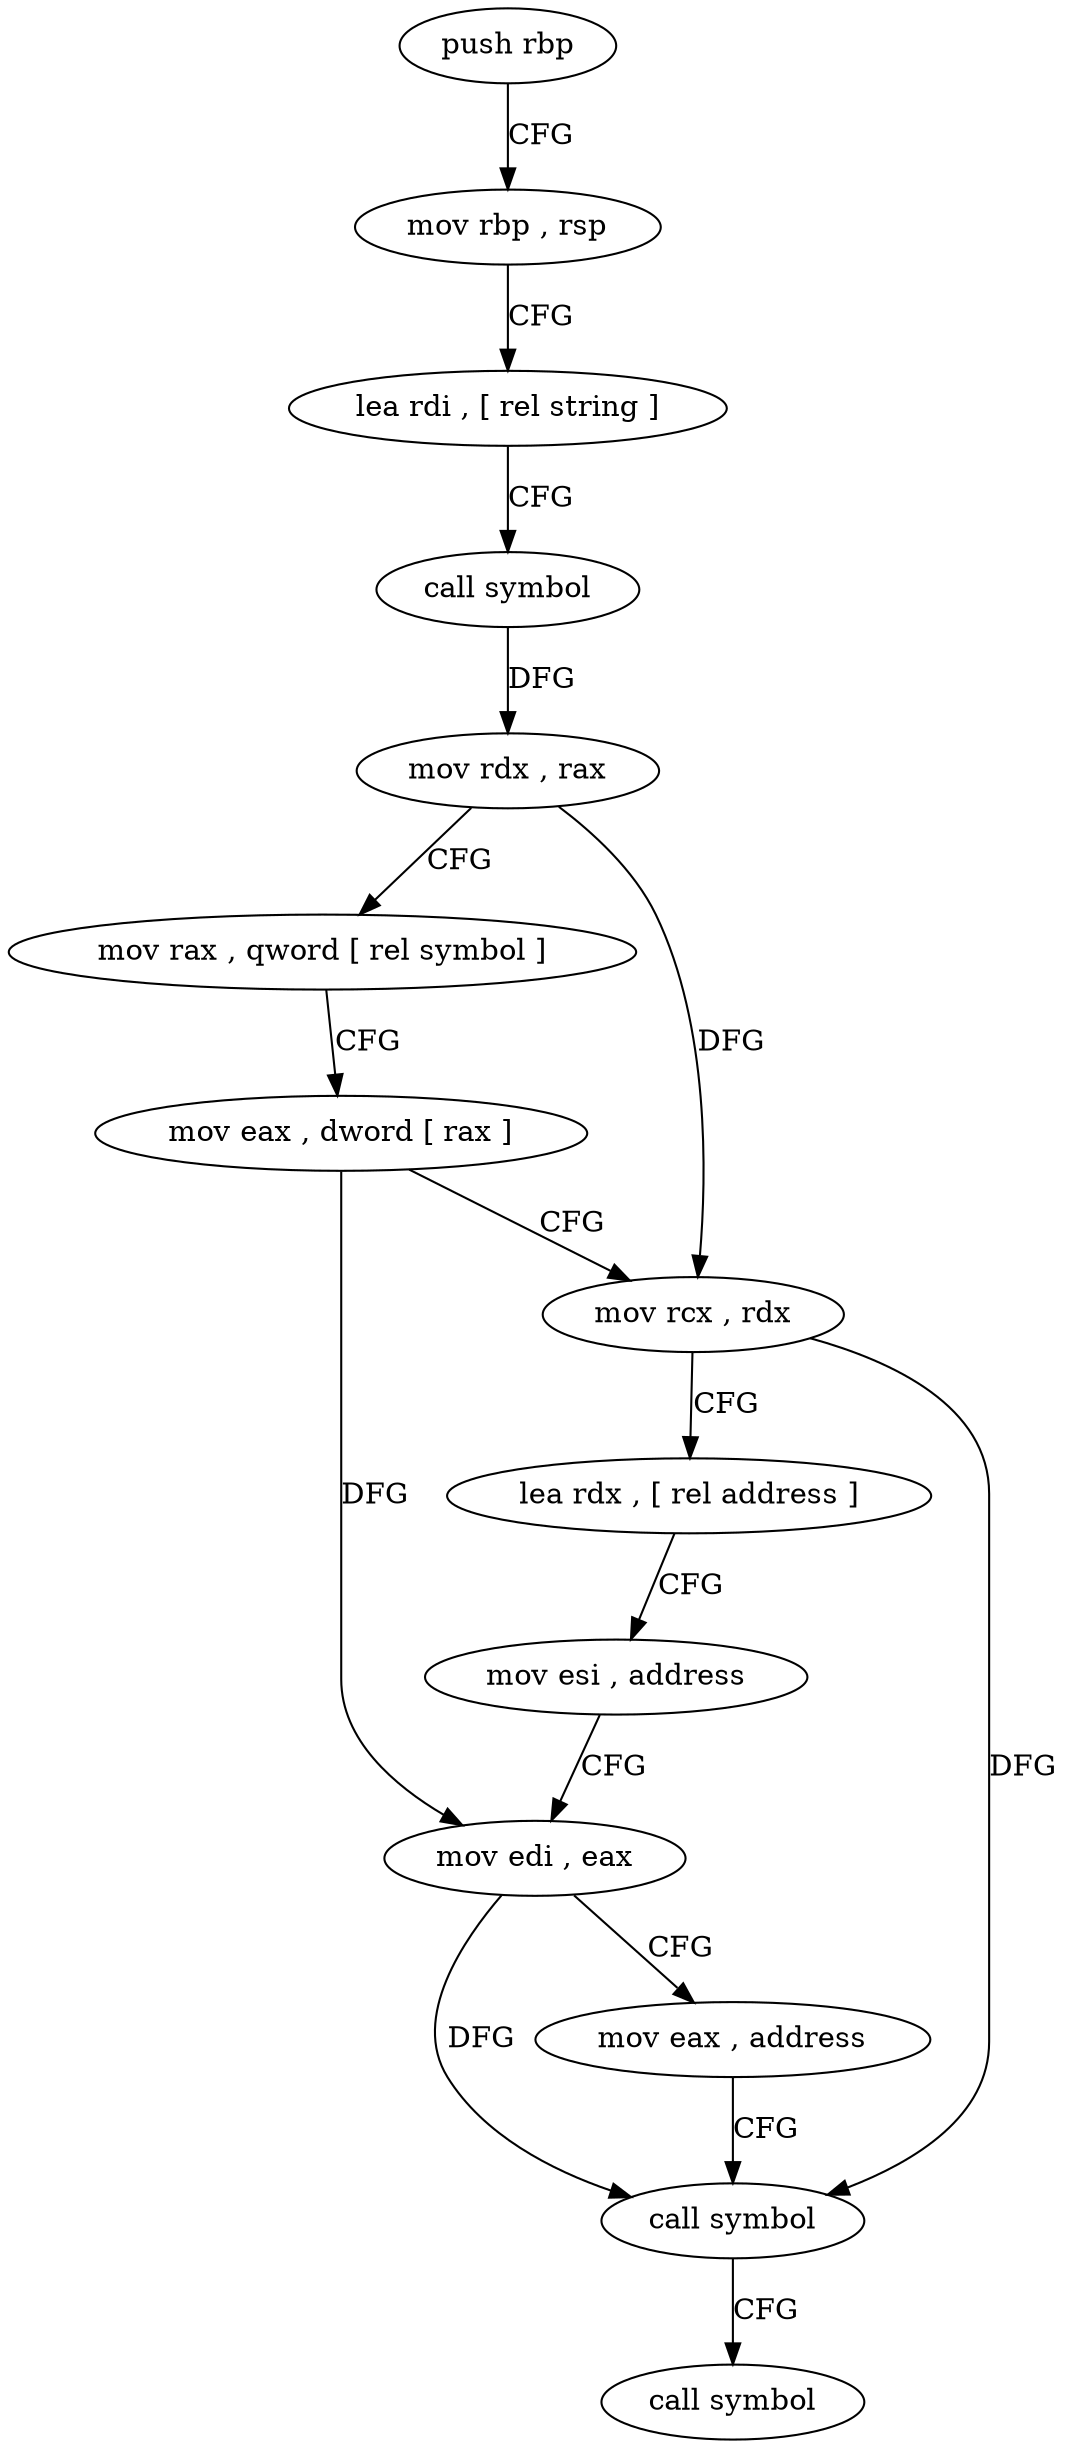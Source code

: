 digraph "func" {
"393095" [label = "push rbp" ]
"393096" [label = "mov rbp , rsp" ]
"393099" [label = "lea rdi , [ rel string ]" ]
"393106" [label = "call symbol" ]
"393111" [label = "mov rdx , rax" ]
"393114" [label = "mov rax , qword [ rel symbol ]" ]
"393121" [label = "mov eax , dword [ rax ]" ]
"393123" [label = "mov rcx , rdx" ]
"393126" [label = "lea rdx , [ rel address ]" ]
"393133" [label = "mov esi , address" ]
"393138" [label = "mov edi , eax" ]
"393140" [label = "mov eax , address" ]
"393145" [label = "call symbol" ]
"393150" [label = "call symbol" ]
"393095" -> "393096" [ label = "CFG" ]
"393096" -> "393099" [ label = "CFG" ]
"393099" -> "393106" [ label = "CFG" ]
"393106" -> "393111" [ label = "DFG" ]
"393111" -> "393114" [ label = "CFG" ]
"393111" -> "393123" [ label = "DFG" ]
"393114" -> "393121" [ label = "CFG" ]
"393121" -> "393123" [ label = "CFG" ]
"393121" -> "393138" [ label = "DFG" ]
"393123" -> "393126" [ label = "CFG" ]
"393123" -> "393145" [ label = "DFG" ]
"393126" -> "393133" [ label = "CFG" ]
"393133" -> "393138" [ label = "CFG" ]
"393138" -> "393140" [ label = "CFG" ]
"393138" -> "393145" [ label = "DFG" ]
"393140" -> "393145" [ label = "CFG" ]
"393145" -> "393150" [ label = "CFG" ]
}
